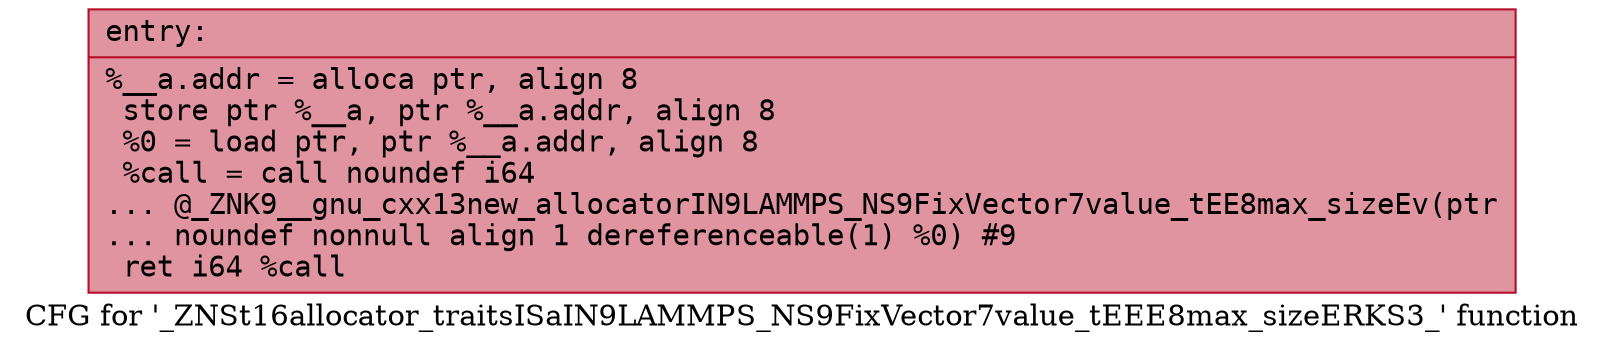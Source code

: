 digraph "CFG for '_ZNSt16allocator_traitsISaIN9LAMMPS_NS9FixVector7value_tEEE8max_sizeERKS3_' function" {
	label="CFG for '_ZNSt16allocator_traitsISaIN9LAMMPS_NS9FixVector7value_tEEE8max_sizeERKS3_' function";

	Node0x563495797960 [shape=record,color="#b70d28ff", style=filled, fillcolor="#b70d2870" fontname="Courier",label="{entry:\l|  %__a.addr = alloca ptr, align 8\l  store ptr %__a, ptr %__a.addr, align 8\l  %0 = load ptr, ptr %__a.addr, align 8\l  %call = call noundef i64\l... @_ZNK9__gnu_cxx13new_allocatorIN9LAMMPS_NS9FixVector7value_tEE8max_sizeEv(ptr\l... noundef nonnull align 1 dereferenceable(1) %0) #9\l  ret i64 %call\l}"];
}
